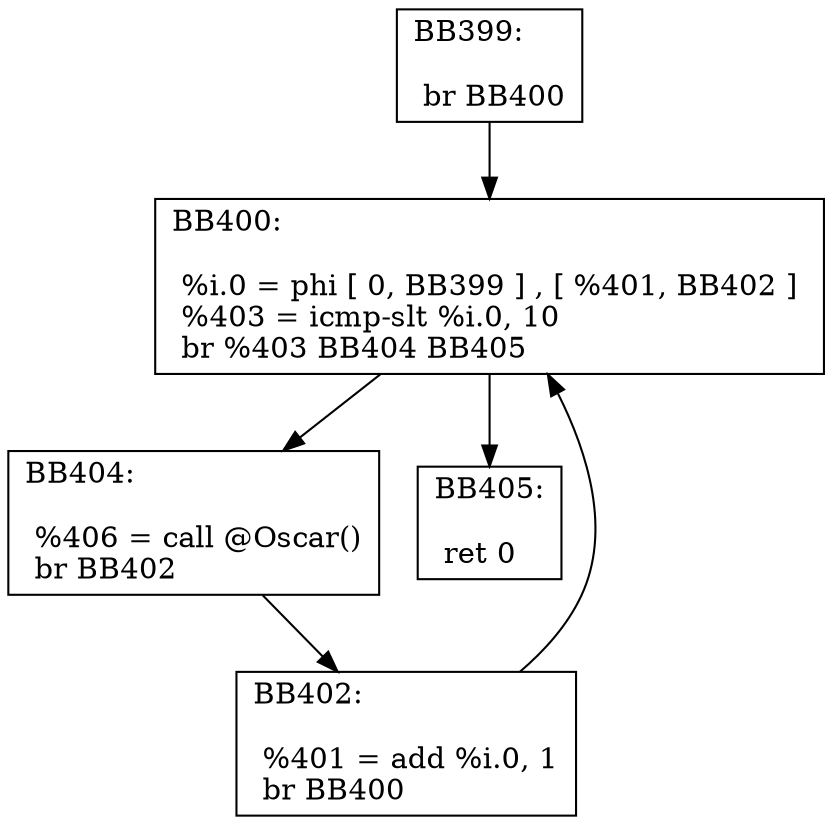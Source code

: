 digraph "CFG for 'main' function" {
BB399 [shape=record,
    label="{BB399:\l\l
             br BB400\l
             }"];
BB399 -> BB400
BB400 [shape=record,
    label="{BB400:\l\l
             %i.0 = phi [ 0, BB399 ] , [ %401, BB402 ] \l
             %403 = icmp-slt %i.0, 10\l
             br %403 BB404 BB405\l
             }"];
BB400 -> BB404
BB400 -> BB405
BB404 [shape=record,
    label="{BB404:\l\l
             %406 = call @Oscar()\l
             br BB402\l
             }"];
BB404 -> BB402
BB402 [shape=record,
    label="{BB402:\l\l
             %401 = add %i.0, 1\l
             br BB400\l
             }"];
BB402 -> BB400
BB405 [shape=record,
    label="{BB405:\l\l
             ret 0\l
             }"];
}